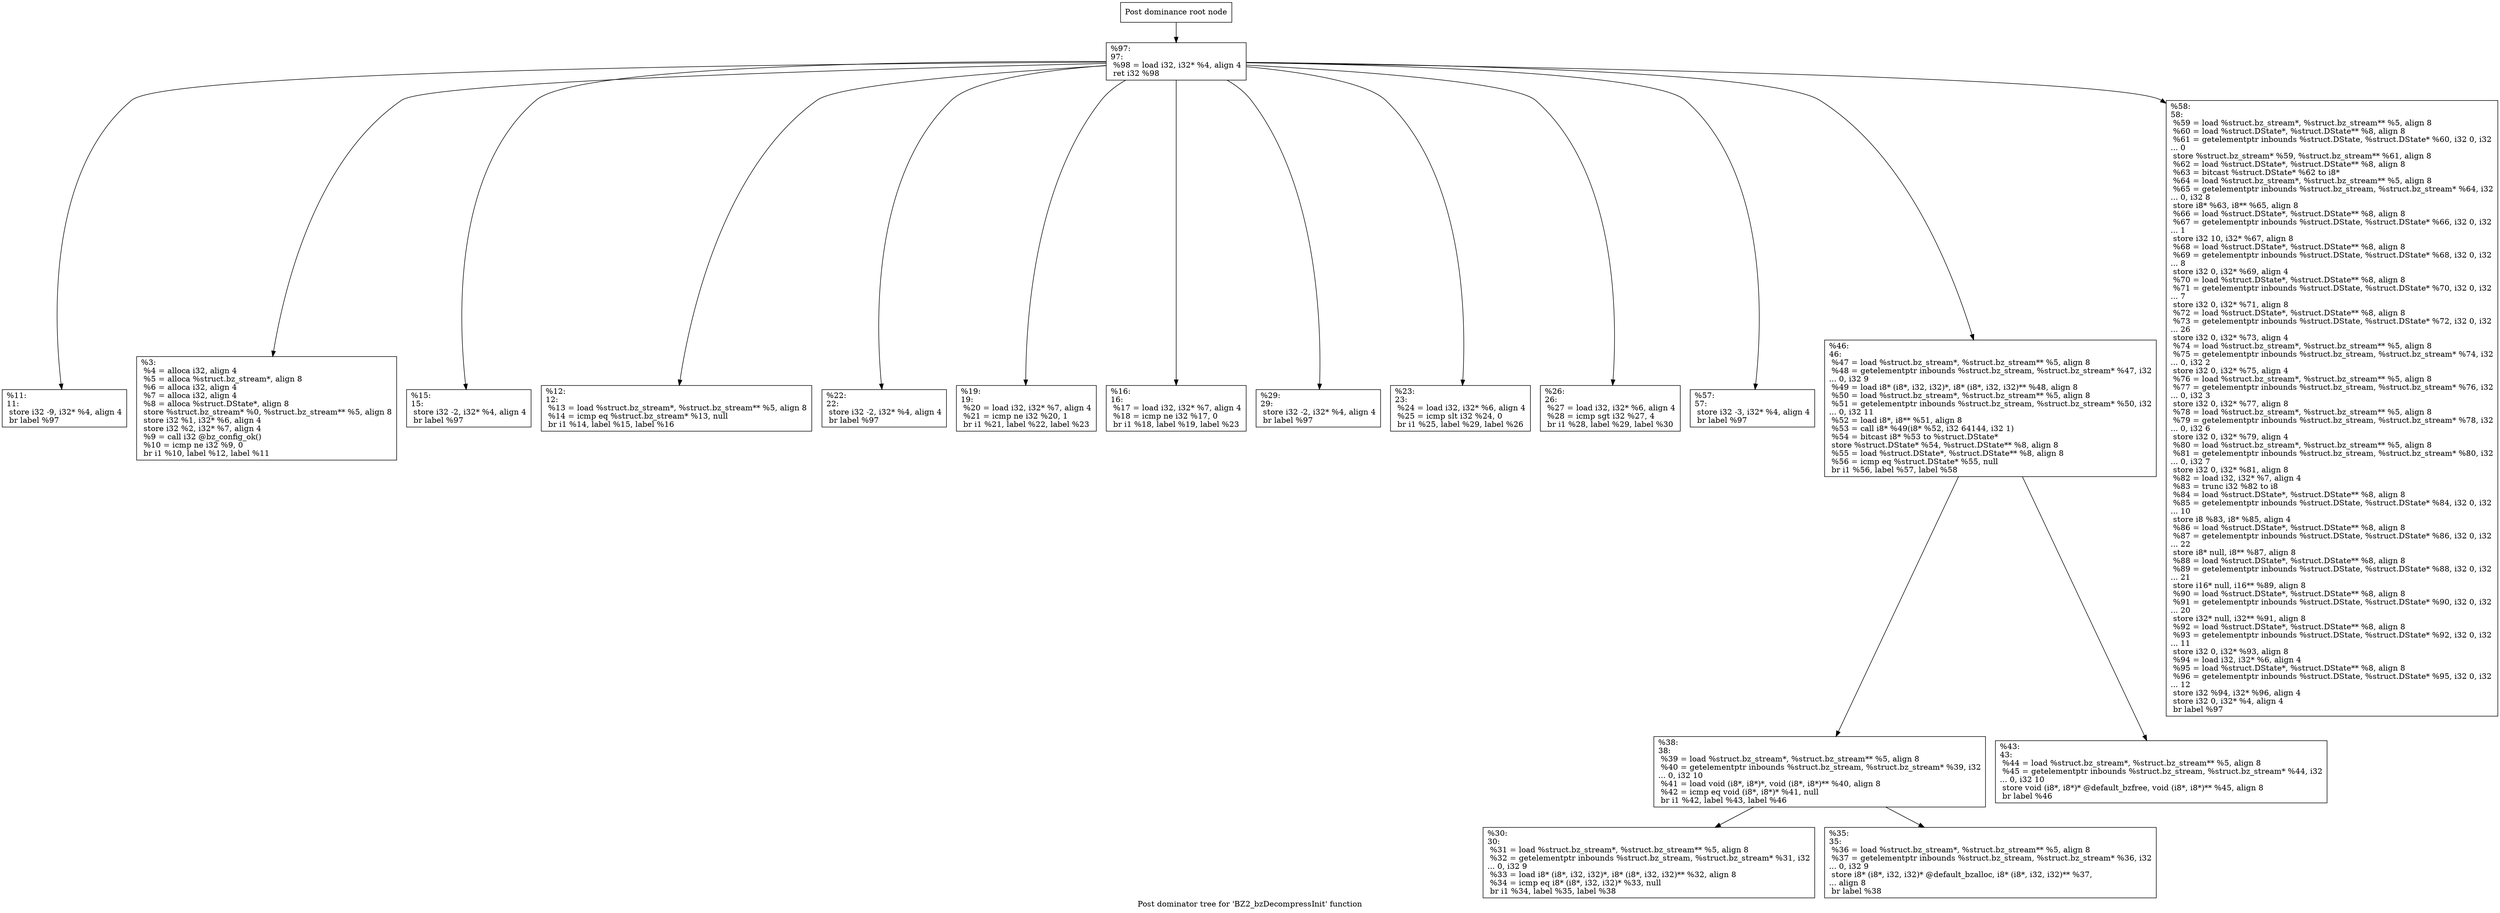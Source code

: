 digraph "Post dominator tree for 'BZ2_bzDecompressInit' function" {
	label="Post dominator tree for 'BZ2_bzDecompressInit' function";

	Node0x14b1e20 [shape=record,label="{Post dominance root node}"];
	Node0x14b1e20 -> Node0x1520420;
	Node0x1520420 [shape=record,label="{%97:\l97:                                               \l  %98 = load i32, i32* %4, align 4\l  ret i32 %98\l}"];
	Node0x1520420 -> Node0x1535250;
	Node0x1520420 -> Node0x1544840;
	Node0x1520420 -> Node0x130a360;
	Node0x1520420 -> Node0x154e740;
	Node0x1520420 -> Node0x1446220;
	Node0x1520420 -> Node0x1547a00;
	Node0x1520420 -> Node0x15e3c00;
	Node0x1520420 -> Node0x1513a60;
	Node0x1520420 -> Node0x1560c40;
	Node0x1520420 -> Node0x15d4750;
	Node0x1520420 -> Node0x1493c20;
	Node0x1520420 -> Node0x1519130;
	Node0x1520420 -> Node0x151f160;
	Node0x1535250 [shape=record,label="{%11:\l11:                                               \l  store i32 -9, i32* %4, align 4\l  br label %97\l}"];
	Node0x1544840 [shape=record,label="{%3:\l  %4 = alloca i32, align 4\l  %5 = alloca %struct.bz_stream*, align 8\l  %6 = alloca i32, align 4\l  %7 = alloca i32, align 4\l  %8 = alloca %struct.DState*, align 8\l  store %struct.bz_stream* %0, %struct.bz_stream** %5, align 8\l  store i32 %1, i32* %6, align 4\l  store i32 %2, i32* %7, align 4\l  %9 = call i32 @bz_config_ok()\l  %10 = icmp ne i32 %9, 0\l  br i1 %10, label %12, label %11\l}"];
	Node0x130a360 [shape=record,label="{%15:\l15:                                               \l  store i32 -2, i32* %4, align 4\l  br label %97\l}"];
	Node0x154e740 [shape=record,label="{%12:\l12:                                               \l  %13 = load %struct.bz_stream*, %struct.bz_stream** %5, align 8\l  %14 = icmp eq %struct.bz_stream* %13, null\l  br i1 %14, label %15, label %16\l}"];
	Node0x1446220 [shape=record,label="{%22:\l22:                                               \l  store i32 -2, i32* %4, align 4\l  br label %97\l}"];
	Node0x1547a00 [shape=record,label="{%19:\l19:                                               \l  %20 = load i32, i32* %7, align 4\l  %21 = icmp ne i32 %20, 1\l  br i1 %21, label %22, label %23\l}"];
	Node0x15e3c00 [shape=record,label="{%16:\l16:                                               \l  %17 = load i32, i32* %7, align 4\l  %18 = icmp ne i32 %17, 0\l  br i1 %18, label %19, label %23\l}"];
	Node0x1513a60 [shape=record,label="{%29:\l29:                                               \l  store i32 -2, i32* %4, align 4\l  br label %97\l}"];
	Node0x1560c40 [shape=record,label="{%23:\l23:                                               \l  %24 = load i32, i32* %6, align 4\l  %25 = icmp slt i32 %24, 0\l  br i1 %25, label %29, label %26\l}"];
	Node0x15d4750 [shape=record,label="{%26:\l26:                                               \l  %27 = load i32, i32* %6, align 4\l  %28 = icmp sgt i32 %27, 4\l  br i1 %28, label %29, label %30\l}"];
	Node0x1493c20 [shape=record,label="{%57:\l57:                                               \l  store i32 -3, i32* %4, align 4\l  br label %97\l}"];
	Node0x1519130 [shape=record,label="{%46:\l46:                                               \l  %47 = load %struct.bz_stream*, %struct.bz_stream** %5, align 8\l  %48 = getelementptr inbounds %struct.bz_stream, %struct.bz_stream* %47, i32\l... 0, i32 9\l  %49 = load i8* (i8*, i32, i32)*, i8* (i8*, i32, i32)** %48, align 8\l  %50 = load %struct.bz_stream*, %struct.bz_stream** %5, align 8\l  %51 = getelementptr inbounds %struct.bz_stream, %struct.bz_stream* %50, i32\l... 0, i32 11\l  %52 = load i8*, i8** %51, align 8\l  %53 = call i8* %49(i8* %52, i32 64144, i32 1)\l  %54 = bitcast i8* %53 to %struct.DState*\l  store %struct.DState* %54, %struct.DState** %8, align 8\l  %55 = load %struct.DState*, %struct.DState** %8, align 8\l  %56 = icmp eq %struct.DState* %55, null\l  br i1 %56, label %57, label %58\l}"];
	Node0x1519130 -> Node0x12f9450;
	Node0x1519130 -> Node0x15f2db0;
	Node0x12f9450 [shape=record,label="{%38:\l38:                                               \l  %39 = load %struct.bz_stream*, %struct.bz_stream** %5, align 8\l  %40 = getelementptr inbounds %struct.bz_stream, %struct.bz_stream* %39, i32\l... 0, i32 10\l  %41 = load void (i8*, i8*)*, void (i8*, i8*)** %40, align 8\l  %42 = icmp eq void (i8*, i8*)* %41, null\l  br i1 %42, label %43, label %46\l}"];
	Node0x12f9450 -> Node0x1563370;
	Node0x12f9450 -> Node0x154d750;
	Node0x1563370 [shape=record,label="{%30:\l30:                                               \l  %31 = load %struct.bz_stream*, %struct.bz_stream** %5, align 8\l  %32 = getelementptr inbounds %struct.bz_stream, %struct.bz_stream* %31, i32\l... 0, i32 9\l  %33 = load i8* (i8*, i32, i32)*, i8* (i8*, i32, i32)** %32, align 8\l  %34 = icmp eq i8* (i8*, i32, i32)* %33, null\l  br i1 %34, label %35, label %38\l}"];
	Node0x154d750 [shape=record,label="{%35:\l35:                                               \l  %36 = load %struct.bz_stream*, %struct.bz_stream** %5, align 8\l  %37 = getelementptr inbounds %struct.bz_stream, %struct.bz_stream* %36, i32\l... 0, i32 9\l  store i8* (i8*, i32, i32)* @default_bzalloc, i8* (i8*, i32, i32)** %37,\l... align 8\l  br label %38\l}"];
	Node0x15f2db0 [shape=record,label="{%43:\l43:                                               \l  %44 = load %struct.bz_stream*, %struct.bz_stream** %5, align 8\l  %45 = getelementptr inbounds %struct.bz_stream, %struct.bz_stream* %44, i32\l... 0, i32 10\l  store void (i8*, i8*)* @default_bzfree, void (i8*, i8*)** %45, align 8\l  br label %46\l}"];
	Node0x151f160 [shape=record,label="{%58:\l58:                                               \l  %59 = load %struct.bz_stream*, %struct.bz_stream** %5, align 8\l  %60 = load %struct.DState*, %struct.DState** %8, align 8\l  %61 = getelementptr inbounds %struct.DState, %struct.DState* %60, i32 0, i32\l... 0\l  store %struct.bz_stream* %59, %struct.bz_stream** %61, align 8\l  %62 = load %struct.DState*, %struct.DState** %8, align 8\l  %63 = bitcast %struct.DState* %62 to i8*\l  %64 = load %struct.bz_stream*, %struct.bz_stream** %5, align 8\l  %65 = getelementptr inbounds %struct.bz_stream, %struct.bz_stream* %64, i32\l... 0, i32 8\l  store i8* %63, i8** %65, align 8\l  %66 = load %struct.DState*, %struct.DState** %8, align 8\l  %67 = getelementptr inbounds %struct.DState, %struct.DState* %66, i32 0, i32\l... 1\l  store i32 10, i32* %67, align 8\l  %68 = load %struct.DState*, %struct.DState** %8, align 8\l  %69 = getelementptr inbounds %struct.DState, %struct.DState* %68, i32 0, i32\l... 8\l  store i32 0, i32* %69, align 4\l  %70 = load %struct.DState*, %struct.DState** %8, align 8\l  %71 = getelementptr inbounds %struct.DState, %struct.DState* %70, i32 0, i32\l... 7\l  store i32 0, i32* %71, align 8\l  %72 = load %struct.DState*, %struct.DState** %8, align 8\l  %73 = getelementptr inbounds %struct.DState, %struct.DState* %72, i32 0, i32\l... 26\l  store i32 0, i32* %73, align 4\l  %74 = load %struct.bz_stream*, %struct.bz_stream** %5, align 8\l  %75 = getelementptr inbounds %struct.bz_stream, %struct.bz_stream* %74, i32\l... 0, i32 2\l  store i32 0, i32* %75, align 4\l  %76 = load %struct.bz_stream*, %struct.bz_stream** %5, align 8\l  %77 = getelementptr inbounds %struct.bz_stream, %struct.bz_stream* %76, i32\l... 0, i32 3\l  store i32 0, i32* %77, align 8\l  %78 = load %struct.bz_stream*, %struct.bz_stream** %5, align 8\l  %79 = getelementptr inbounds %struct.bz_stream, %struct.bz_stream* %78, i32\l... 0, i32 6\l  store i32 0, i32* %79, align 4\l  %80 = load %struct.bz_stream*, %struct.bz_stream** %5, align 8\l  %81 = getelementptr inbounds %struct.bz_stream, %struct.bz_stream* %80, i32\l... 0, i32 7\l  store i32 0, i32* %81, align 8\l  %82 = load i32, i32* %7, align 4\l  %83 = trunc i32 %82 to i8\l  %84 = load %struct.DState*, %struct.DState** %8, align 8\l  %85 = getelementptr inbounds %struct.DState, %struct.DState* %84, i32 0, i32\l... 10\l  store i8 %83, i8* %85, align 4\l  %86 = load %struct.DState*, %struct.DState** %8, align 8\l  %87 = getelementptr inbounds %struct.DState, %struct.DState* %86, i32 0, i32\l... 22\l  store i8* null, i8** %87, align 8\l  %88 = load %struct.DState*, %struct.DState** %8, align 8\l  %89 = getelementptr inbounds %struct.DState, %struct.DState* %88, i32 0, i32\l... 21\l  store i16* null, i16** %89, align 8\l  %90 = load %struct.DState*, %struct.DState** %8, align 8\l  %91 = getelementptr inbounds %struct.DState, %struct.DState* %90, i32 0, i32\l... 20\l  store i32* null, i32** %91, align 8\l  %92 = load %struct.DState*, %struct.DState** %8, align 8\l  %93 = getelementptr inbounds %struct.DState, %struct.DState* %92, i32 0, i32\l... 11\l  store i32 0, i32* %93, align 8\l  %94 = load i32, i32* %6, align 4\l  %95 = load %struct.DState*, %struct.DState** %8, align 8\l  %96 = getelementptr inbounds %struct.DState, %struct.DState* %95, i32 0, i32\l... 12\l  store i32 %94, i32* %96, align 4\l  store i32 0, i32* %4, align 4\l  br label %97\l}"];
}
